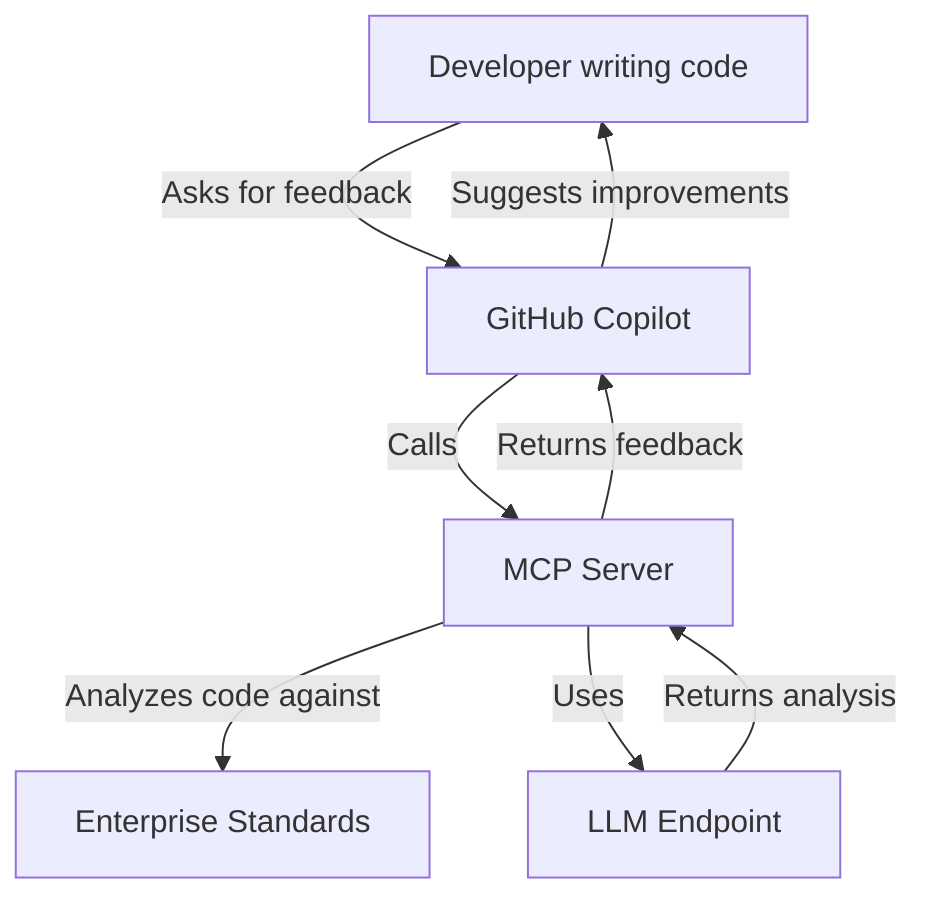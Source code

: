 graph TD
    A["Developer writing code"] -->|"Asks for feedback"| B["GitHub Copilot"]
    B -->|"Calls"| C["MCP Server"]
    C -->|"Analyzes code against"| D["Enterprise Standards"]
    C -->|"Uses"| E["LLM Endpoint"]
    E -->|"Returns analysis"| C
    C -->|"Returns feedback"| B
    B -->|"Suggests improvements"| A